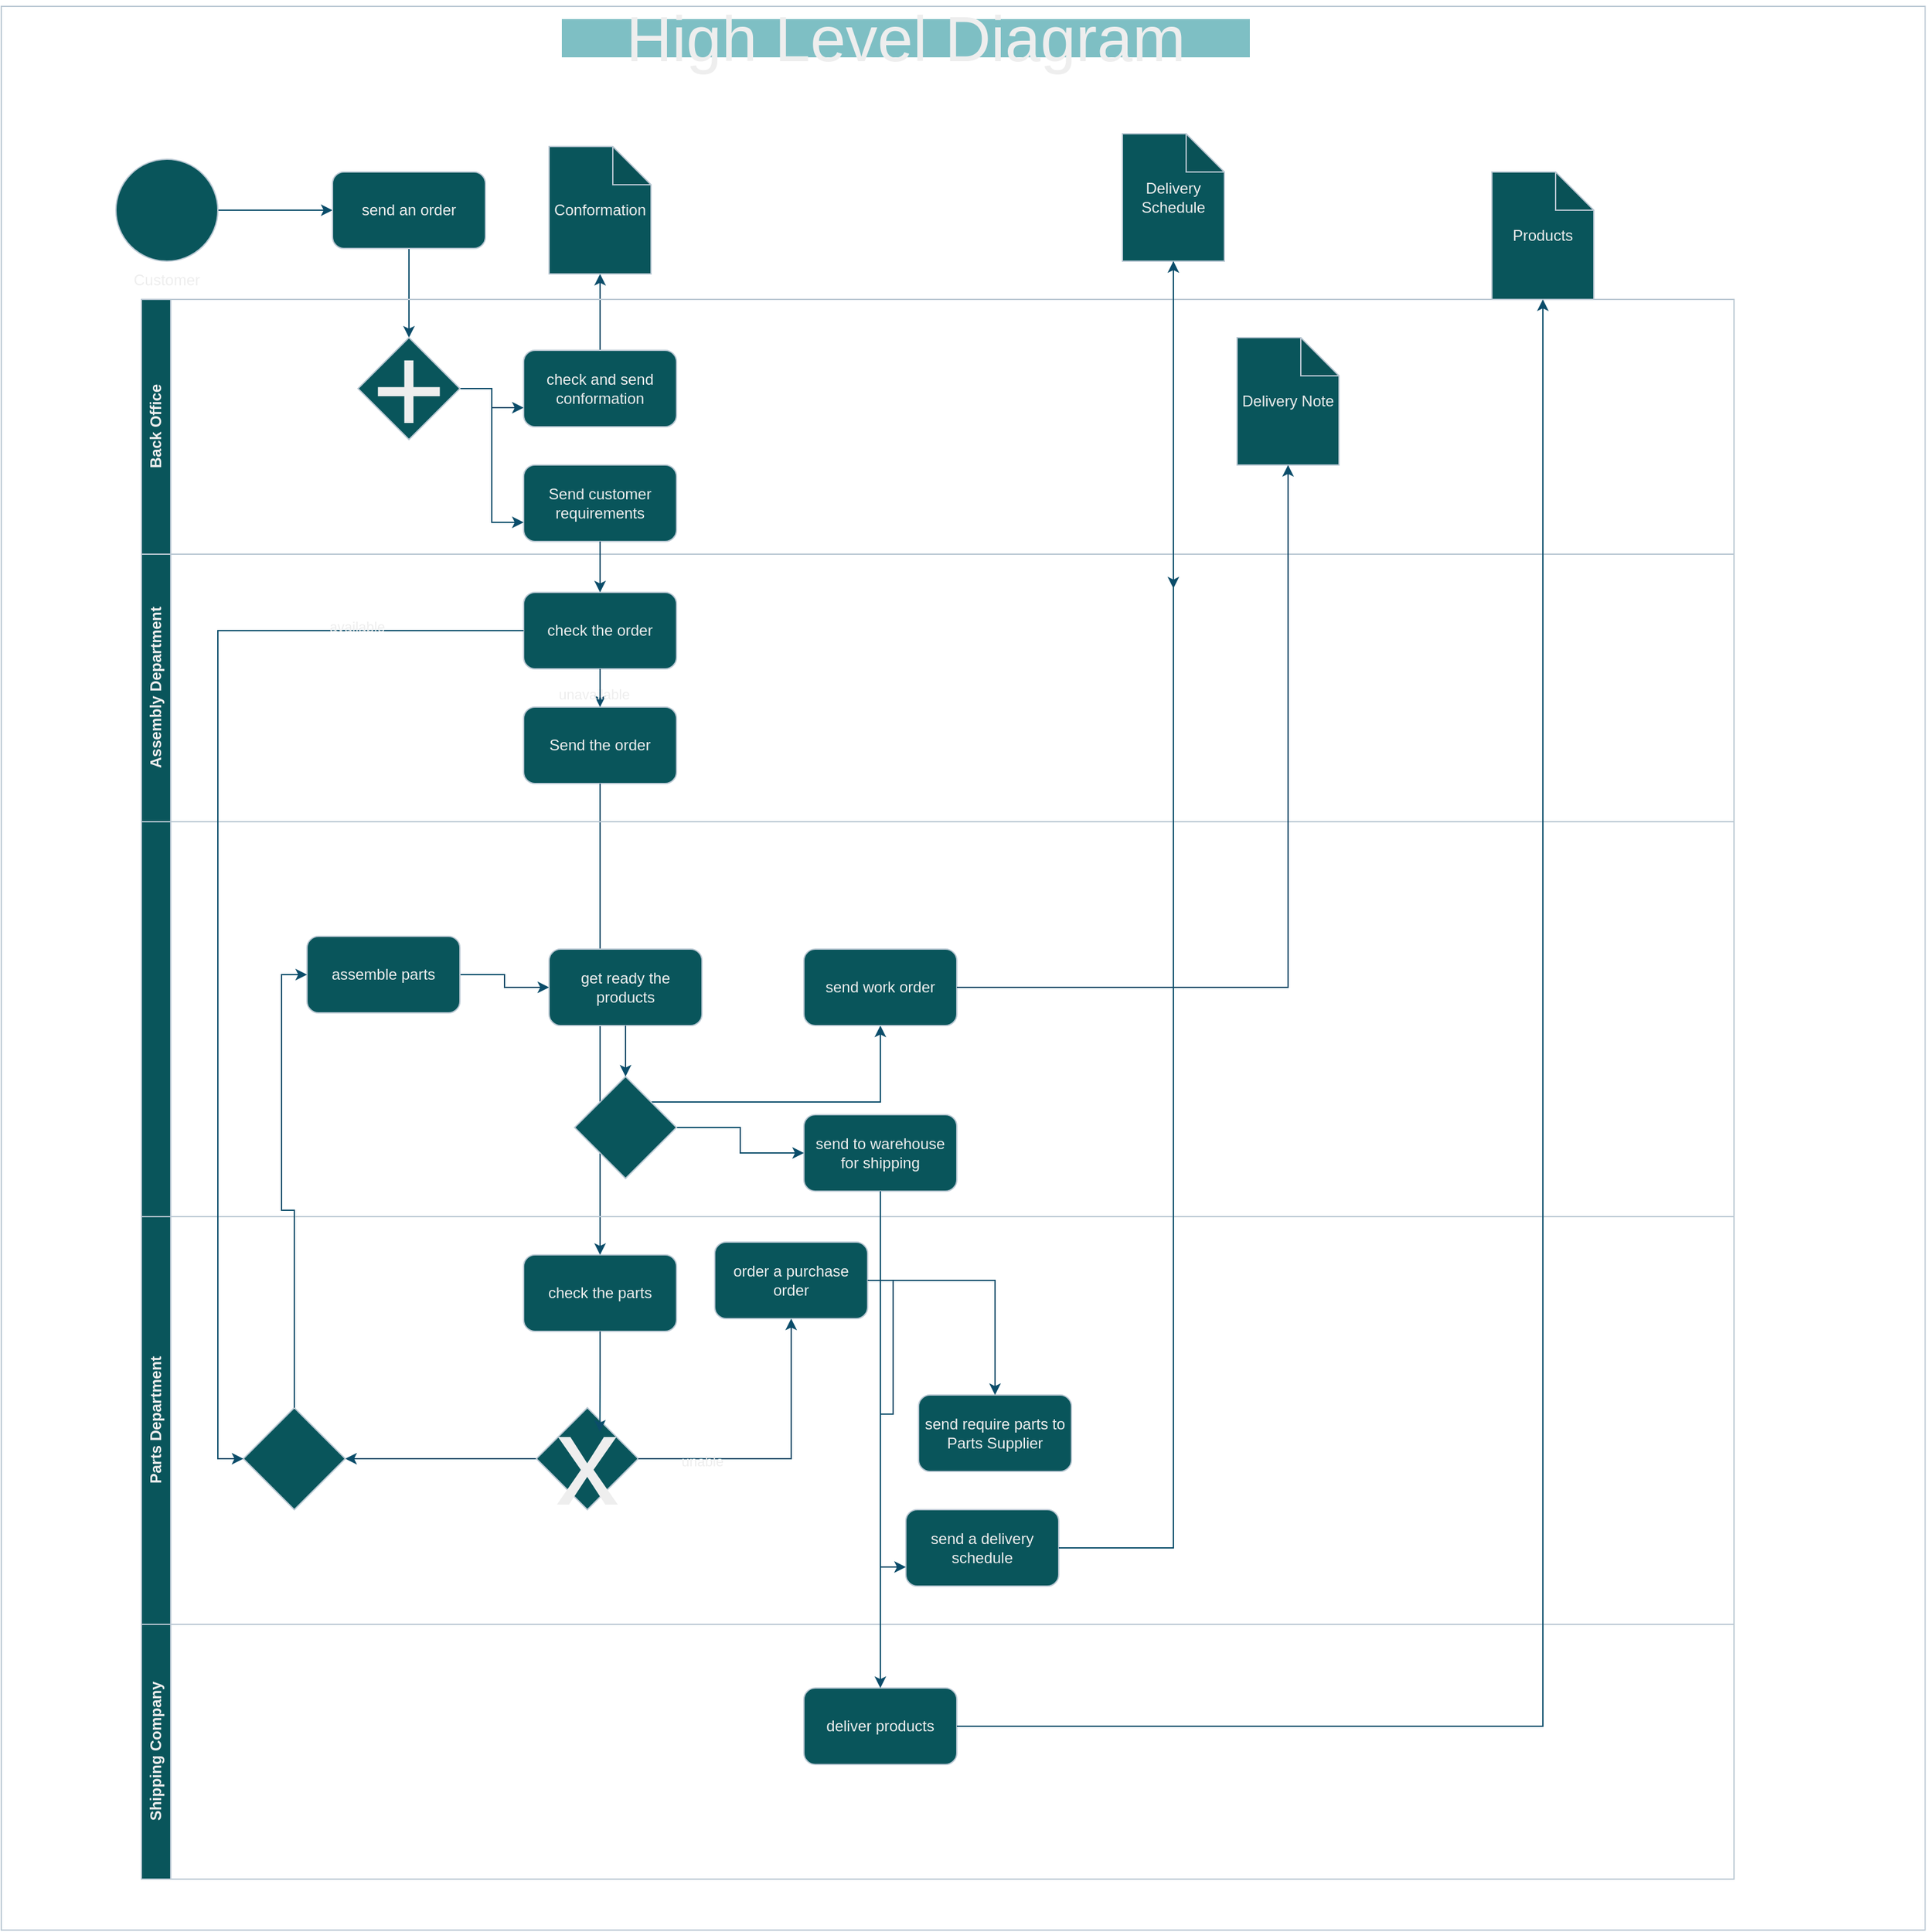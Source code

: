 <mxfile version="21.8.2" type="github">
  <diagram name="第 1 页" id="DlmGWus6G6EkbxjnxxQk">
    <mxGraphModel dx="1413" dy="998" grid="1" gridSize="10" guides="1" tooltips="1" connect="1" arrows="1" fold="1" page="1" pageScale="1" pageWidth="827" pageHeight="1169" math="0" shadow="0">
      <root>
        <mxCell id="0" />
        <mxCell id="1" parent="0" />
        <mxCell id="kpkFvPZIDIFpOTdCYyKf-90" value="" style="whiteSpace=wrap;html=1;aspect=fixed;labelBackgroundColor=none;fillColor=none;strokeColor=#BAC8D3;fontColor=#EEEEEE;" vertex="1" parent="1">
          <mxGeometry x="60" y="90" width="1510" height="1510" as="geometry" />
        </mxCell>
        <mxCell id="kpkFvPZIDIFpOTdCYyKf-8" style="edgeStyle=orthogonalEdgeStyle;rounded=0;orthogonalLoop=1;jettySize=auto;html=1;labelBackgroundColor=none;fontColor=default;strokeColor=#0B4D6A;" edge="1" parent="1" source="kpkFvPZIDIFpOTdCYyKf-1" target="kpkFvPZIDIFpOTdCYyKf-7">
          <mxGeometry relative="1" as="geometry" />
        </mxCell>
        <mxCell id="kpkFvPZIDIFpOTdCYyKf-1" value="" style="ellipse;whiteSpace=wrap;html=1;aspect=fixed;labelBackgroundColor=none;fillColor=#09555B;strokeColor=#BAC8D3;fontColor=#EEEEEE;" vertex="1" parent="1">
          <mxGeometry x="150" y="210" width="80" height="80" as="geometry" />
        </mxCell>
        <mxCell id="kpkFvPZIDIFpOTdCYyKf-6" value="Customer" style="text;html=1;strokeColor=none;fillColor=none;align=center;verticalAlign=middle;whiteSpace=wrap;rounded=0;labelBackgroundColor=none;fontColor=#EEEEEE;" vertex="1" parent="1">
          <mxGeometry x="160" y="290" width="60" height="30" as="geometry" />
        </mxCell>
        <mxCell id="kpkFvPZIDIFpOTdCYyKf-61" style="edgeStyle=orthogonalEdgeStyle;rounded=0;orthogonalLoop=1;jettySize=auto;html=1;entryX=0.5;entryY=0;entryDx=0;entryDy=0;labelBackgroundColor=none;fontColor=default;strokeColor=#0B4D6A;" edge="1" parent="1" source="kpkFvPZIDIFpOTdCYyKf-7" target="kpkFvPZIDIFpOTdCYyKf-60">
          <mxGeometry relative="1" as="geometry" />
        </mxCell>
        <mxCell id="kpkFvPZIDIFpOTdCYyKf-7" value="send an order" style="rounded=1;whiteSpace=wrap;html=1;labelBackgroundColor=none;fillColor=#09555B;strokeColor=#BAC8D3;fontColor=#EEEEEE;" vertex="1" parent="1">
          <mxGeometry x="320" y="220" width="120" height="60" as="geometry" />
        </mxCell>
        <mxCell id="kpkFvPZIDIFpOTdCYyKf-17" style="edgeStyle=orthogonalEdgeStyle;rounded=0;orthogonalLoop=1;jettySize=auto;html=1;labelBackgroundColor=none;fontColor=default;strokeColor=#0B4D6A;" edge="1" parent="1" source="kpkFvPZIDIFpOTdCYyKf-9" target="kpkFvPZIDIFpOTdCYyKf-18">
          <mxGeometry relative="1" as="geometry">
            <mxPoint x="530" y="270" as="targetPoint" />
          </mxGeometry>
        </mxCell>
        <mxCell id="kpkFvPZIDIFpOTdCYyKf-12" value="Back Office" style="swimlane;horizontal=0;whiteSpace=wrap;html=1;labelBackgroundColor=none;fillColor=#09555B;strokeColor=#BAC8D3;fontColor=#EEEEEE;" vertex="1" parent="1">
          <mxGeometry x="170" y="320" width="1250" height="200" as="geometry" />
        </mxCell>
        <mxCell id="kpkFvPZIDIFpOTdCYyKf-9" value="check and send conformation" style="rounded=1;whiteSpace=wrap;html=1;labelBackgroundColor=none;fillColor=#09555B;strokeColor=#BAC8D3;fontColor=#EEEEEE;" vertex="1" parent="kpkFvPZIDIFpOTdCYyKf-12">
          <mxGeometry x="300" y="40" width="120" height="60" as="geometry" />
        </mxCell>
        <mxCell id="kpkFvPZIDIFpOTdCYyKf-10" style="edgeStyle=orthogonalEdgeStyle;rounded=0;orthogonalLoop=1;jettySize=auto;html=1;exitX=0.5;exitY=1;exitDx=0;exitDy=0;labelBackgroundColor=none;fontColor=default;strokeColor=#0B4D6A;" edge="1" parent="kpkFvPZIDIFpOTdCYyKf-12" source="kpkFvPZIDIFpOTdCYyKf-9" target="kpkFvPZIDIFpOTdCYyKf-9">
          <mxGeometry relative="1" as="geometry" />
        </mxCell>
        <mxCell id="kpkFvPZIDIFpOTdCYyKf-19" value="Send customer requirements" style="rounded=1;whiteSpace=wrap;html=1;labelBackgroundColor=none;fillColor=#09555B;strokeColor=#BAC8D3;fontColor=#EEEEEE;" vertex="1" parent="kpkFvPZIDIFpOTdCYyKf-12">
          <mxGeometry x="300" y="130" width="120" height="60" as="geometry" />
        </mxCell>
        <mxCell id="kpkFvPZIDIFpOTdCYyKf-62" style="edgeStyle=orthogonalEdgeStyle;rounded=0;orthogonalLoop=1;jettySize=auto;html=1;entryX=0;entryY=0.75;entryDx=0;entryDy=0;labelBackgroundColor=none;fontColor=default;strokeColor=#0B4D6A;" edge="1" parent="kpkFvPZIDIFpOTdCYyKf-12" source="kpkFvPZIDIFpOTdCYyKf-60" target="kpkFvPZIDIFpOTdCYyKf-9">
          <mxGeometry relative="1" as="geometry" />
        </mxCell>
        <mxCell id="kpkFvPZIDIFpOTdCYyKf-63" style="edgeStyle=orthogonalEdgeStyle;rounded=0;orthogonalLoop=1;jettySize=auto;html=1;entryX=0;entryY=0.75;entryDx=0;entryDy=0;labelBackgroundColor=none;fontColor=default;strokeColor=#0B4D6A;" edge="1" parent="kpkFvPZIDIFpOTdCYyKf-12" source="kpkFvPZIDIFpOTdCYyKf-60" target="kpkFvPZIDIFpOTdCYyKf-19">
          <mxGeometry relative="1" as="geometry" />
        </mxCell>
        <mxCell id="kpkFvPZIDIFpOTdCYyKf-60" value="&lt;font style=&quot;font-size: 100px;&quot;&gt;+&lt;/font&gt;" style="rhombus;whiteSpace=wrap;html=1;labelBackgroundColor=none;fillColor=#09555B;strokeColor=#BAC8D3;fontColor=#EEEEEE;" vertex="1" parent="kpkFvPZIDIFpOTdCYyKf-12">
          <mxGeometry x="170" y="30" width="80" height="80" as="geometry" />
        </mxCell>
        <mxCell id="kpkFvPZIDIFpOTdCYyKf-14" value="Assembly Department" style="swimlane;horizontal=0;whiteSpace=wrap;html=1;labelBackgroundColor=none;fillColor=#09555B;strokeColor=#BAC8D3;fontColor=#EEEEEE;" vertex="1" parent="1">
          <mxGeometry x="170" y="520" width="1250" height="210" as="geometry" />
        </mxCell>
        <mxCell id="kpkFvPZIDIFpOTdCYyKf-15" value="check the order" style="rounded=1;whiteSpace=wrap;html=1;labelBackgroundColor=none;fillColor=#09555B;strokeColor=#BAC8D3;fontColor=#EEEEEE;" vertex="1" parent="kpkFvPZIDIFpOTdCYyKf-14">
          <mxGeometry x="300" y="30" width="120" height="60" as="geometry" />
        </mxCell>
        <mxCell id="kpkFvPZIDIFpOTdCYyKf-24" value="Send the order" style="rounded=1;whiteSpace=wrap;html=1;labelBackgroundColor=none;fillColor=#09555B;strokeColor=#BAC8D3;fontColor=#EEEEEE;" vertex="1" parent="kpkFvPZIDIFpOTdCYyKf-14">
          <mxGeometry x="300" y="120" width="120" height="60" as="geometry" />
        </mxCell>
        <mxCell id="kpkFvPZIDIFpOTdCYyKf-21" style="edgeStyle=orthogonalEdgeStyle;rounded=0;orthogonalLoop=1;jettySize=auto;html=1;labelBackgroundColor=none;fontColor=default;strokeColor=#0B4D6A;" edge="1" parent="kpkFvPZIDIFpOTdCYyKf-14" source="kpkFvPZIDIFpOTdCYyKf-15" target="kpkFvPZIDIFpOTdCYyKf-24">
          <mxGeometry relative="1" as="geometry">
            <mxPoint x="230" y="130" as="targetPoint" />
          </mxGeometry>
        </mxCell>
        <mxCell id="kpkFvPZIDIFpOTdCYyKf-22" value="unavailable" style="edgeLabel;html=1;align=center;verticalAlign=middle;resizable=0;points=[];labelBackgroundColor=none;fontColor=#EEEEEE;" vertex="1" connectable="0" parent="kpkFvPZIDIFpOTdCYyKf-21">
          <mxGeometry x="-0.215" y="-5" relative="1" as="geometry">
            <mxPoint as="offset" />
          </mxGeometry>
        </mxCell>
        <mxCell id="kpkFvPZIDIFpOTdCYyKf-18" value="Conformation" style="shape=note;whiteSpace=wrap;html=1;backgroundOutline=1;darkOpacity=0.05;labelBackgroundColor=none;fillColor=#09555B;strokeColor=#BAC8D3;fontColor=#EEEEEE;" vertex="1" parent="1">
          <mxGeometry x="490" y="200" width="80" height="100" as="geometry" />
        </mxCell>
        <mxCell id="kpkFvPZIDIFpOTdCYyKf-23" value="" style="edgeStyle=orthogonalEdgeStyle;rounded=0;orthogonalLoop=1;jettySize=auto;html=1;labelBackgroundColor=none;fontColor=default;strokeColor=#0B4D6A;" edge="1" parent="1" source="kpkFvPZIDIFpOTdCYyKf-19" target="kpkFvPZIDIFpOTdCYyKf-15">
          <mxGeometry relative="1" as="geometry" />
        </mxCell>
        <mxCell id="kpkFvPZIDIFpOTdCYyKf-25" value="Parts Department" style="swimlane;horizontal=0;whiteSpace=wrap;html=1;labelBackgroundColor=none;fillColor=#09555B;strokeColor=#BAC8D3;fontColor=#EEEEEE;" vertex="1" parent="1">
          <mxGeometry x="170" y="1040" width="1250" height="320" as="geometry" />
        </mxCell>
        <mxCell id="kpkFvPZIDIFpOTdCYyKf-30" value="check the parts" style="rounded=1;whiteSpace=wrap;html=1;labelBackgroundColor=none;fillColor=#09555B;strokeColor=#BAC8D3;fontColor=#EEEEEE;" vertex="1" parent="kpkFvPZIDIFpOTdCYyKf-25">
          <mxGeometry x="300" y="30" width="120" height="60" as="geometry" />
        </mxCell>
        <mxCell id="kpkFvPZIDIFpOTdCYyKf-35" value="send require parts to Parts Supplier" style="rounded=1;whiteSpace=wrap;html=1;labelBackgroundColor=none;fillColor=#09555B;strokeColor=#BAC8D3;fontColor=#EEEEEE;" vertex="1" parent="kpkFvPZIDIFpOTdCYyKf-25">
          <mxGeometry x="610" y="140" width="120" height="60" as="geometry" />
        </mxCell>
        <mxCell id="kpkFvPZIDIFpOTdCYyKf-82" style="edgeStyle=orthogonalEdgeStyle;rounded=0;orthogonalLoop=1;jettySize=auto;html=1;entryX=1;entryY=0.5;entryDx=0;entryDy=0;labelBackgroundColor=none;fontColor=default;strokeColor=#0B4D6A;" edge="1" parent="kpkFvPZIDIFpOTdCYyKf-25" source="kpkFvPZIDIFpOTdCYyKf-69" target="kpkFvPZIDIFpOTdCYyKf-79">
          <mxGeometry relative="1" as="geometry">
            <mxPoint x="170" y="190.0" as="targetPoint" />
          </mxGeometry>
        </mxCell>
        <mxCell id="kpkFvPZIDIFpOTdCYyKf-69" value="&lt;font style=&quot;font-size: 100px;&quot;&gt;x&lt;/font&gt;" style="rhombus;whiteSpace=wrap;html=1;labelBackgroundColor=none;fillColor=#09555B;strokeColor=#BAC8D3;fontColor=#EEEEEE;" vertex="1" parent="kpkFvPZIDIFpOTdCYyKf-25">
          <mxGeometry x="310" y="150" width="80" height="80" as="geometry" />
        </mxCell>
        <mxCell id="kpkFvPZIDIFpOTdCYyKf-71" style="edgeStyle=orthogonalEdgeStyle;rounded=0;orthogonalLoop=1;jettySize=auto;html=1;entryX=0.623;entryY=0.234;entryDx=0;entryDy=0;entryPerimeter=0;labelBackgroundColor=none;fontColor=default;strokeColor=#0B4D6A;" edge="1" parent="kpkFvPZIDIFpOTdCYyKf-25" source="kpkFvPZIDIFpOTdCYyKf-30" target="kpkFvPZIDIFpOTdCYyKf-69">
          <mxGeometry relative="1" as="geometry" />
        </mxCell>
        <mxCell id="kpkFvPZIDIFpOTdCYyKf-77" style="edgeStyle=orthogonalEdgeStyle;rounded=0;orthogonalLoop=1;jettySize=auto;html=1;labelBackgroundColor=none;fontColor=default;strokeColor=#0B4D6A;" edge="1" parent="kpkFvPZIDIFpOTdCYyKf-25" source="kpkFvPZIDIFpOTdCYyKf-59">
          <mxGeometry relative="1" as="geometry">
            <mxPoint x="810" y="-493.077" as="targetPoint" />
          </mxGeometry>
        </mxCell>
        <mxCell id="kpkFvPZIDIFpOTdCYyKf-39" value="send a delivery schedule" style="rounded=1;whiteSpace=wrap;html=1;labelBackgroundColor=none;fillColor=#09555B;strokeColor=#BAC8D3;fontColor=#EEEEEE;" vertex="1" parent="kpkFvPZIDIFpOTdCYyKf-25">
          <mxGeometry x="600" y="230" width="120" height="60" as="geometry" />
        </mxCell>
        <mxCell id="kpkFvPZIDIFpOTdCYyKf-79" value="" style="rhombus;whiteSpace=wrap;html=1;labelBackgroundColor=none;fillColor=#09555B;strokeColor=#BAC8D3;fontColor=#EEEEEE;" vertex="1" parent="kpkFvPZIDIFpOTdCYyKf-25">
          <mxGeometry x="80" y="150" width="80" height="80" as="geometry" />
        </mxCell>
        <mxCell id="kpkFvPZIDIFpOTdCYyKf-34" style="edgeStyle=orthogonalEdgeStyle;rounded=0;orthogonalLoop=1;jettySize=auto;html=1;entryX=0.5;entryY=0;entryDx=0;entryDy=0;labelBackgroundColor=none;fontColor=default;strokeColor=#0B4D6A;" edge="1" parent="1" source="kpkFvPZIDIFpOTdCYyKf-24" target="kpkFvPZIDIFpOTdCYyKf-30">
          <mxGeometry relative="1" as="geometry" />
        </mxCell>
        <mxCell id="kpkFvPZIDIFpOTdCYyKf-36" value="" style="swimlane;horizontal=0;whiteSpace=wrap;html=1;labelBackgroundColor=none;fillColor=#09555B;strokeColor=#BAC8D3;fontColor=#EEEEEE;" vertex="1" parent="1">
          <mxGeometry x="170" y="730" width="1250" height="310" as="geometry" />
        </mxCell>
        <mxCell id="kpkFvPZIDIFpOTdCYyKf-50" value="" style="edgeStyle=orthogonalEdgeStyle;rounded=0;orthogonalLoop=1;jettySize=auto;html=1;labelBackgroundColor=none;fontColor=default;strokeColor=#0B4D6A;" edge="1" parent="kpkFvPZIDIFpOTdCYyKf-36" source="kpkFvPZIDIFpOTdCYyKf-42" target="kpkFvPZIDIFpOTdCYyKf-43">
          <mxGeometry relative="1" as="geometry" />
        </mxCell>
        <mxCell id="kpkFvPZIDIFpOTdCYyKf-42" value="assemble parts" style="rounded=1;whiteSpace=wrap;html=1;labelBackgroundColor=none;fillColor=#09555B;strokeColor=#BAC8D3;fontColor=#EEEEEE;" vertex="1" parent="kpkFvPZIDIFpOTdCYyKf-36">
          <mxGeometry x="130" y="90" width="120" height="60" as="geometry" />
        </mxCell>
        <mxCell id="kpkFvPZIDIFpOTdCYyKf-46" value="" style="edgeStyle=orthogonalEdgeStyle;rounded=0;orthogonalLoop=1;jettySize=auto;html=1;exitX=1;exitY=0;exitDx=0;exitDy=0;labelBackgroundColor=none;fontColor=default;strokeColor=#0B4D6A;" edge="1" parent="kpkFvPZIDIFpOTdCYyKf-36" source="kpkFvPZIDIFpOTdCYyKf-83" target="kpkFvPZIDIFpOTdCYyKf-45">
          <mxGeometry relative="1" as="geometry" />
        </mxCell>
        <mxCell id="kpkFvPZIDIFpOTdCYyKf-43" value="get ready the products" style="rounded=1;whiteSpace=wrap;html=1;labelBackgroundColor=none;fillColor=#09555B;strokeColor=#BAC8D3;fontColor=#EEEEEE;" vertex="1" parent="kpkFvPZIDIFpOTdCYyKf-36">
          <mxGeometry x="320" y="100" width="120" height="60" as="geometry" />
        </mxCell>
        <mxCell id="kpkFvPZIDIFpOTdCYyKf-45" value="send work order" style="rounded=1;whiteSpace=wrap;html=1;labelBackgroundColor=none;fillColor=#09555B;strokeColor=#BAC8D3;fontColor=#EEEEEE;" vertex="1" parent="kpkFvPZIDIFpOTdCYyKf-36">
          <mxGeometry x="520" y="100" width="120" height="60" as="geometry" />
        </mxCell>
        <mxCell id="kpkFvPZIDIFpOTdCYyKf-52" value="send to warehouse for shipping" style="rounded=1;whiteSpace=wrap;html=1;labelBackgroundColor=none;fillColor=#09555B;strokeColor=#BAC8D3;fontColor=#EEEEEE;" vertex="1" parent="kpkFvPZIDIFpOTdCYyKf-36">
          <mxGeometry x="520" y="230" width="120" height="60" as="geometry" />
        </mxCell>
        <mxCell id="kpkFvPZIDIFpOTdCYyKf-51" style="edgeStyle=orthogonalEdgeStyle;rounded=0;orthogonalLoop=1;jettySize=auto;html=1;labelBackgroundColor=none;fontColor=default;strokeColor=#0B4D6A;" edge="1" parent="kpkFvPZIDIFpOTdCYyKf-36" source="kpkFvPZIDIFpOTdCYyKf-83" target="kpkFvPZIDIFpOTdCYyKf-52">
          <mxGeometry relative="1" as="geometry">
            <mxPoint x="380" y="230" as="targetPoint" />
          </mxGeometry>
        </mxCell>
        <mxCell id="kpkFvPZIDIFpOTdCYyKf-83" value="" style="rhombus;whiteSpace=wrap;html=1;labelBackgroundColor=none;fillColor=#09555B;strokeColor=#BAC8D3;fontColor=#EEEEEE;" vertex="1" parent="kpkFvPZIDIFpOTdCYyKf-36">
          <mxGeometry x="340" y="200" width="80" height="80" as="geometry" />
        </mxCell>
        <mxCell id="kpkFvPZIDIFpOTdCYyKf-84" value="" style="edgeStyle=orthogonalEdgeStyle;rounded=0;orthogonalLoop=1;jettySize=auto;html=1;labelBackgroundColor=none;fontColor=default;strokeColor=#0B4D6A;" edge="1" parent="kpkFvPZIDIFpOTdCYyKf-36" source="kpkFvPZIDIFpOTdCYyKf-43" target="kpkFvPZIDIFpOTdCYyKf-83">
          <mxGeometry relative="1" as="geometry">
            <mxPoint x="720" y="1280" as="targetPoint" />
            <mxPoint x="610" y="1180" as="sourcePoint" />
          </mxGeometry>
        </mxCell>
        <mxCell id="kpkFvPZIDIFpOTdCYyKf-49" value="" style="edgeStyle=orthogonalEdgeStyle;rounded=0;orthogonalLoop=1;jettySize=auto;html=1;labelBackgroundColor=none;fontColor=default;strokeColor=#0B4D6A;" edge="1" parent="1" source="kpkFvPZIDIFpOTdCYyKf-87">
          <mxGeometry relative="1" as="geometry">
            <mxPoint x="1070" y="440" as="targetPoint" />
          </mxGeometry>
        </mxCell>
        <mxCell id="kpkFvPZIDIFpOTdCYyKf-55" value="Shipping Company" style="swimlane;horizontal=0;whiteSpace=wrap;html=1;labelBackgroundColor=none;fillColor=#09555B;strokeColor=#BAC8D3;fontColor=#EEEEEE;" vertex="1" parent="1">
          <mxGeometry x="170" y="1360" width="1250" height="200" as="geometry" />
        </mxCell>
        <mxCell id="kpkFvPZIDIFpOTdCYyKf-53" value="deliver products" style="rounded=1;whiteSpace=wrap;html=1;labelBackgroundColor=none;fillColor=#09555B;strokeColor=#BAC8D3;fontColor=#EEEEEE;" vertex="1" parent="kpkFvPZIDIFpOTdCYyKf-55">
          <mxGeometry x="520" y="50" width="120" height="60" as="geometry" />
        </mxCell>
        <mxCell id="kpkFvPZIDIFpOTdCYyKf-58" value="Products" style="shape=note;whiteSpace=wrap;html=1;backgroundOutline=1;darkOpacity=0.05;labelBackgroundColor=none;fillColor=#09555B;strokeColor=#BAC8D3;fontColor=#EEEEEE;" vertex="1" parent="1">
          <mxGeometry x="1230" y="220" width="80" height="100" as="geometry" />
        </mxCell>
        <mxCell id="kpkFvPZIDIFpOTdCYyKf-57" style="edgeStyle=orthogonalEdgeStyle;rounded=0;orthogonalLoop=1;jettySize=auto;html=1;labelBackgroundColor=none;fontColor=default;strokeColor=#0B4D6A;" edge="1" parent="1" source="kpkFvPZIDIFpOTdCYyKf-53" target="kpkFvPZIDIFpOTdCYyKf-58">
          <mxGeometry relative="1" as="geometry">
            <mxPoint x="860" y="270" as="targetPoint" />
          </mxGeometry>
        </mxCell>
        <mxCell id="kpkFvPZIDIFpOTdCYyKf-65" style="edgeStyle=orthogonalEdgeStyle;rounded=0;orthogonalLoop=1;jettySize=auto;html=1;entryX=0;entryY=0.5;entryDx=0;entryDy=0;labelBackgroundColor=none;fontColor=default;strokeColor=#0B4D6A;" edge="1" parent="1" source="kpkFvPZIDIFpOTdCYyKf-79" target="kpkFvPZIDIFpOTdCYyKf-42">
          <mxGeometry relative="1" as="geometry" />
        </mxCell>
        <mxCell id="kpkFvPZIDIFpOTdCYyKf-76" style="edgeStyle=orthogonalEdgeStyle;rounded=0;orthogonalLoop=1;jettySize=auto;html=1;entryX=0;entryY=0.75;entryDx=0;entryDy=0;labelBackgroundColor=none;fontColor=default;strokeColor=#0B4D6A;" edge="1" parent="1" source="kpkFvPZIDIFpOTdCYyKf-33" target="kpkFvPZIDIFpOTdCYyKf-39">
          <mxGeometry relative="1" as="geometry" />
        </mxCell>
        <mxCell id="kpkFvPZIDIFpOTdCYyKf-33" value="order a purchase order" style="rounded=1;whiteSpace=wrap;html=1;labelBackgroundColor=none;fillColor=#09555B;strokeColor=#BAC8D3;fontColor=#EEEEEE;" vertex="1" parent="1">
          <mxGeometry x="620" y="1060" width="120" height="60" as="geometry" />
        </mxCell>
        <mxCell id="kpkFvPZIDIFpOTdCYyKf-38" value="" style="edgeStyle=orthogonalEdgeStyle;rounded=0;orthogonalLoop=1;jettySize=auto;html=1;labelBackgroundColor=none;fontColor=default;strokeColor=#0B4D6A;" edge="1" parent="1" source="kpkFvPZIDIFpOTdCYyKf-33" target="kpkFvPZIDIFpOTdCYyKf-35">
          <mxGeometry relative="1" as="geometry" />
        </mxCell>
        <mxCell id="kpkFvPZIDIFpOTdCYyKf-72" value="" style="edgeStyle=orthogonalEdgeStyle;rounded=0;orthogonalLoop=1;jettySize=auto;html=1;labelBackgroundColor=none;fontColor=default;strokeColor=#0B4D6A;" edge="1" parent="1" source="kpkFvPZIDIFpOTdCYyKf-69" target="kpkFvPZIDIFpOTdCYyKf-33">
          <mxGeometry relative="1" as="geometry" />
        </mxCell>
        <mxCell id="kpkFvPZIDIFpOTdCYyKf-73" value="unable" style="edgeLabel;html=1;align=center;verticalAlign=middle;resizable=0;points=[];labelBackgroundColor=none;fontColor=#EEEEEE;" vertex="1" connectable="0" parent="kpkFvPZIDIFpOTdCYyKf-72">
          <mxGeometry x="-0.57" y="-2" relative="1" as="geometry">
            <mxPoint as="offset" />
          </mxGeometry>
        </mxCell>
        <mxCell id="kpkFvPZIDIFpOTdCYyKf-59" value="Delivery Schedule" style="shape=note;whiteSpace=wrap;html=1;backgroundOutline=1;darkOpacity=0.05;labelBackgroundColor=none;fillColor=#09555B;strokeColor=#BAC8D3;fontColor=#EEEEEE;" vertex="1" parent="1">
          <mxGeometry x="940" y="190" width="80" height="100" as="geometry" />
        </mxCell>
        <mxCell id="kpkFvPZIDIFpOTdCYyKf-78" value="" style="edgeStyle=orthogonalEdgeStyle;rounded=0;orthogonalLoop=1;jettySize=auto;html=1;labelBackgroundColor=none;fontColor=default;strokeColor=#0B4D6A;" edge="1" parent="1" source="kpkFvPZIDIFpOTdCYyKf-39" target="kpkFvPZIDIFpOTdCYyKf-59">
          <mxGeometry relative="1" as="geometry">
            <mxPoint x="1150" y="966.923" as="targetPoint" />
            <mxPoint x="1060" y="1720" as="sourcePoint" />
          </mxGeometry>
        </mxCell>
        <mxCell id="kpkFvPZIDIFpOTdCYyKf-80" value="" style="edgeStyle=orthogonalEdgeStyle;rounded=0;orthogonalLoop=1;jettySize=auto;html=1;entryX=0;entryY=0.5;entryDx=0;entryDy=0;labelBackgroundColor=none;fontColor=default;strokeColor=#0B4D6A;" edge="1" parent="1" source="kpkFvPZIDIFpOTdCYyKf-15" target="kpkFvPZIDIFpOTdCYyKf-79">
          <mxGeometry relative="1" as="geometry">
            <mxPoint x="470" y="580" as="sourcePoint" />
            <mxPoint x="330" y="1180" as="targetPoint" />
          </mxGeometry>
        </mxCell>
        <mxCell id="kpkFvPZIDIFpOTdCYyKf-81" value="available" style="edgeLabel;html=1;align=center;verticalAlign=middle;resizable=0;points=[];labelBackgroundColor=none;fontColor=#EEEEEE;" vertex="1" connectable="0" parent="kpkFvPZIDIFpOTdCYyKf-80">
          <mxGeometry x="-0.712" y="-3" relative="1" as="geometry">
            <mxPoint as="offset" />
          </mxGeometry>
        </mxCell>
        <mxCell id="kpkFvPZIDIFpOTdCYyKf-86" style="edgeStyle=orthogonalEdgeStyle;rounded=0;orthogonalLoop=1;jettySize=auto;html=1;entryX=0.5;entryY=0;entryDx=0;entryDy=0;labelBackgroundColor=none;fontColor=default;strokeColor=#0B4D6A;" edge="1" parent="1" source="kpkFvPZIDIFpOTdCYyKf-52" target="kpkFvPZIDIFpOTdCYyKf-53">
          <mxGeometry relative="1" as="geometry" />
        </mxCell>
        <mxCell id="kpkFvPZIDIFpOTdCYyKf-88" value="" style="edgeStyle=orthogonalEdgeStyle;rounded=0;orthogonalLoop=1;jettySize=auto;html=1;labelBackgroundColor=none;fontColor=default;strokeColor=#0B4D6A;" edge="1" parent="1" source="kpkFvPZIDIFpOTdCYyKf-45" target="kpkFvPZIDIFpOTdCYyKf-87">
          <mxGeometry relative="1" as="geometry">
            <mxPoint x="810" y="1180" as="sourcePoint" />
            <mxPoint x="1070" y="440" as="targetPoint" />
          </mxGeometry>
        </mxCell>
        <mxCell id="kpkFvPZIDIFpOTdCYyKf-87" value="Delivery Note" style="shape=note;whiteSpace=wrap;html=1;backgroundOutline=1;darkOpacity=0.05;labelBackgroundColor=none;fillColor=#09555B;strokeColor=#BAC8D3;fontColor=#EEEEEE;" vertex="1" parent="1">
          <mxGeometry x="1030" y="350" width="80" height="100" as="geometry" />
        </mxCell>
        <mxCell id="kpkFvPZIDIFpOTdCYyKf-91" value="&lt;font style=&quot;font-size: 50px;&quot;&gt;High Level Diagram&lt;/font&gt;" style="text;html=1;strokeColor=none;fillColor=#7ebfc4;align=center;verticalAlign=middle;whiteSpace=wrap;rounded=0;labelBackgroundColor=none;fontColor=#EEEEEE;" vertex="1" parent="1">
          <mxGeometry x="500" y="100" width="540" height="30" as="geometry" />
        </mxCell>
      </root>
    </mxGraphModel>
  </diagram>
</mxfile>

